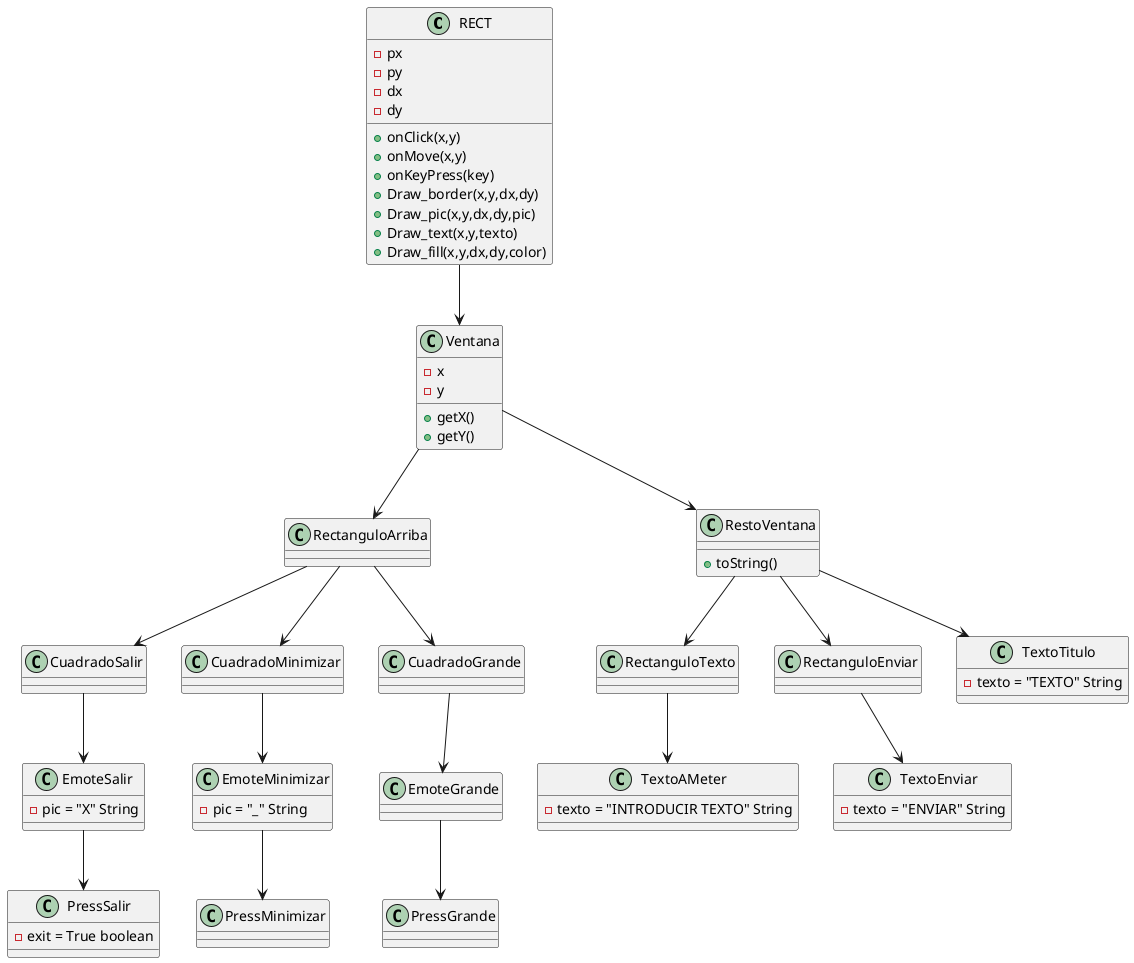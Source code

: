 @startuml
'https://plantuml.com/class-diagram

class RECT{
- px
- py
- dx
- dy
+ onClick(x,y)
+ onMove(x,y)
+ onKeyPress(key)
+ Draw_border(x,y,dx,dy)
+ Draw_pic(x,y,dx,dy,pic)
+ Draw_text(x,y,texto)
+ Draw_fill(x,y,dx,dy,color)
}

class Ventana{
- x
- y
+ getX()
+ getY()
}

class RectanguloArriba{


}

class RestoVentana{
+toString()
}

class RectanguloTexto{
}

class TextoAMeter{
- texto = "INTRODUCIR TEXTO" String
}
class RectanguloEnviar{
}

class TextoEnviar{
- texto = "ENVIAR" String

}

class TextoTitulo{
- texto = "TEXTO" String

}
class CuadradoSalir{
}

class EmoteSalir{
- pic = "X" String
}

class EmoteMinimizar{
- pic = "_" String
}

class EmoteGrande{
}
class CuadradoMinimizar{
}

class CuadradoGrande{
}

class PressSalir{
- exit = True boolean
}

class PressMinimizar{

}

class PressGrande{

}


RECT  --> Ventana
Ventana --> RectanguloArriba
Ventana --> RestoVentana
RectanguloArriba --> CuadradoSalir
RectanguloArriba --> CuadradoMinimizar
RectanguloArriba --> CuadradoGrande
RestoVentana --> RectanguloTexto
RestoVentana --> RectanguloEnviar
RestoVentana --> TextoTitulo
CuadradoSalir --> EmoteSalir
CuadradoMinimizar --> EmoteMinimizar
CuadradoGrande --> EmoteGrande
EmoteSalir --> PressSalir
EmoteMinimizar --> PressMinimizar
EmoteGrande --> PressGrande
RectanguloTexto --> TextoAMeter
RectanguloEnviar --> TextoEnviar

@enduml